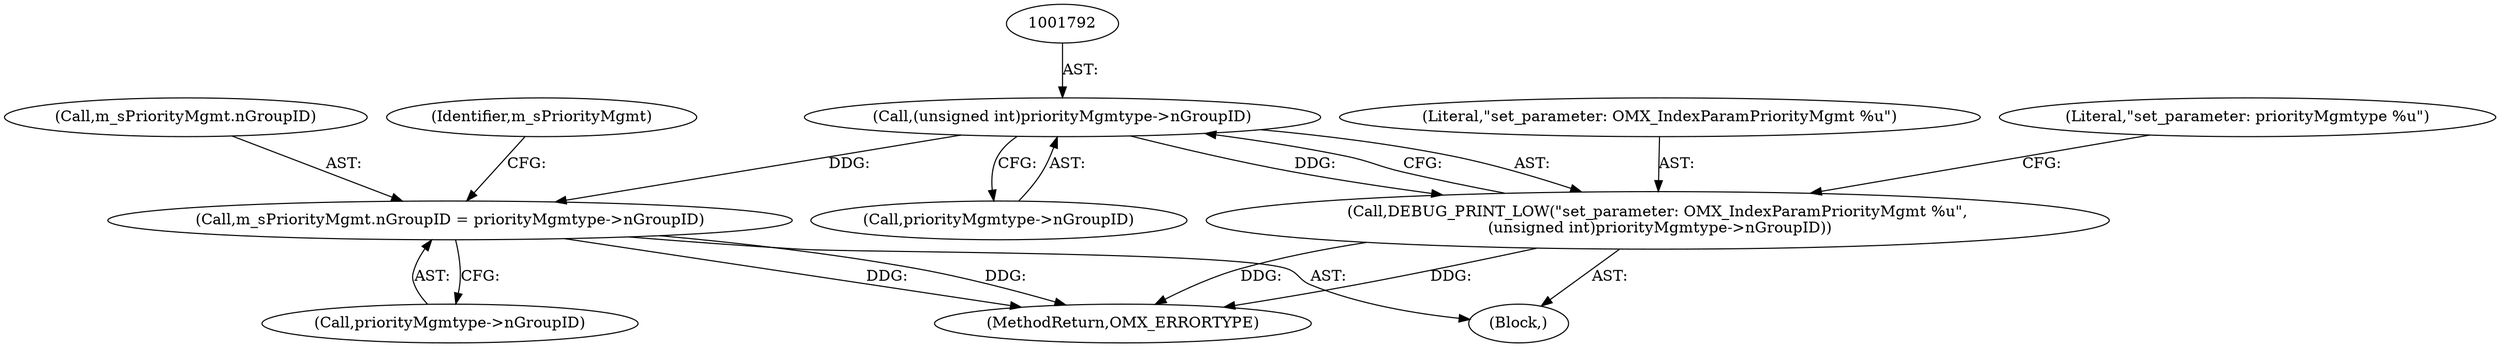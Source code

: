digraph "0_Android_560ccdb509a7b86186fac0fce1b25bd9a3e6a6e8_7@pointer" {
"1001791" [label="(Call,(unsigned int)priorityMgmtype->nGroupID)"];
"1001789" [label="(Call,DEBUG_PRINT_LOW(\"set_parameter: OMX_IndexParamPriorityMgmt %u\",\n (unsigned int)priorityMgmtype->nGroupID))"];
"1001803" [label="(Call,m_sPriorityMgmt.nGroupID = priorityMgmtype->nGroupID)"];
"1001812" [label="(Identifier,m_sPriorityMgmt)"];
"1001793" [label="(Call,priorityMgmtype->nGroupID)"];
"1001804" [label="(Call,m_sPriorityMgmt.nGroupID)"];
"1001807" [label="(Call,priorityMgmtype->nGroupID)"];
"1001790" [label="(Literal,\"set_parameter: OMX_IndexParamPriorityMgmt %u\")"];
"1001803" [label="(Call,m_sPriorityMgmt.nGroupID = priorityMgmtype->nGroupID)"];
"1001768" [label="(Block,)"];
"1001797" [label="(Literal,\"set_parameter: priorityMgmtype %u\")"];
"1001791" [label="(Call,(unsigned int)priorityMgmtype->nGroupID)"];
"1002913" [label="(MethodReturn,OMX_ERRORTYPE)"];
"1001789" [label="(Call,DEBUG_PRINT_LOW(\"set_parameter: OMX_IndexParamPriorityMgmt %u\",\n (unsigned int)priorityMgmtype->nGroupID))"];
"1001791" -> "1001789"  [label="AST: "];
"1001791" -> "1001793"  [label="CFG: "];
"1001792" -> "1001791"  [label="AST: "];
"1001793" -> "1001791"  [label="AST: "];
"1001789" -> "1001791"  [label="CFG: "];
"1001791" -> "1001789"  [label="DDG: "];
"1001791" -> "1001803"  [label="DDG: "];
"1001789" -> "1001768"  [label="AST: "];
"1001790" -> "1001789"  [label="AST: "];
"1001797" -> "1001789"  [label="CFG: "];
"1001789" -> "1002913"  [label="DDG: "];
"1001789" -> "1002913"  [label="DDG: "];
"1001803" -> "1001768"  [label="AST: "];
"1001803" -> "1001807"  [label="CFG: "];
"1001804" -> "1001803"  [label="AST: "];
"1001807" -> "1001803"  [label="AST: "];
"1001812" -> "1001803"  [label="CFG: "];
"1001803" -> "1002913"  [label="DDG: "];
"1001803" -> "1002913"  [label="DDG: "];
}

